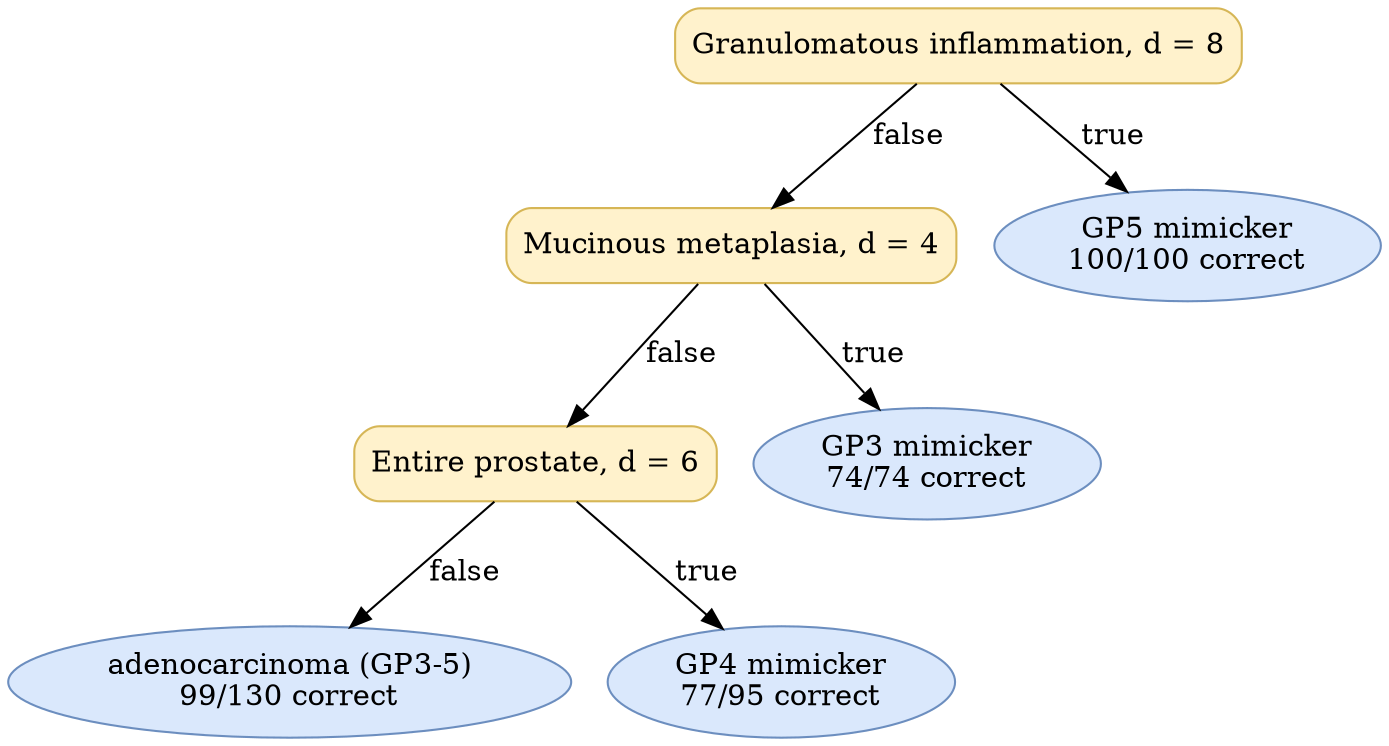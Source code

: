 digraph "DT" {
fontname="Times-Roman";
label="";
node [fontname="Times-Roman"];
Node1 [color="#D6B656", fillcolor="#FFF2CC", label="Granulomatous inflammation, d = 8", shape="box", style="rounded,filled"];
Node2 [color="#D6B656", fillcolor="#FFF2CC", label="Mucinous metaplasia, d = 4", shape="box", style="rounded,filled"];
Node3 [color="#D6B656", fillcolor="#FFF2CC", label="Entire prostate, d = 6", shape="box", style="rounded,filled"];
Node4 [color="#6C8EBF", fillcolor="#DAE8FC", label=<adenocarcinoma (GP3-5)<br/>99/130 correct>, shape="ellipse", style="rounded,filled"];
Node5 [color="#6C8EBF", fillcolor="#DAE8FC", label=<GP4 mimicker<br/>77/95 correct>, shape="ellipse", style="rounded,filled"];
Node6 [color="#6C8EBF", fillcolor="#DAE8FC", label=<GP3 mimicker<br/>74/74 correct>, shape="ellipse", style="rounded,filled"];
Node7 [color="#6C8EBF", fillcolor="#DAE8FC", label=<GP5 mimicker<br/>100/100 correct>, shape="ellipse", style="rounded,filled"];
Node1 -> Node2  [key=0, label="false"];
Node1 -> Node7  [key=0, label="true"];
Node2 -> Node3  [key=0, label="false"];
Node2 -> Node6  [key=0, label="true"];
Node3 -> Node4  [key=0, label="false"];
Node3 -> Node5  [key=0, label="true"];
}
